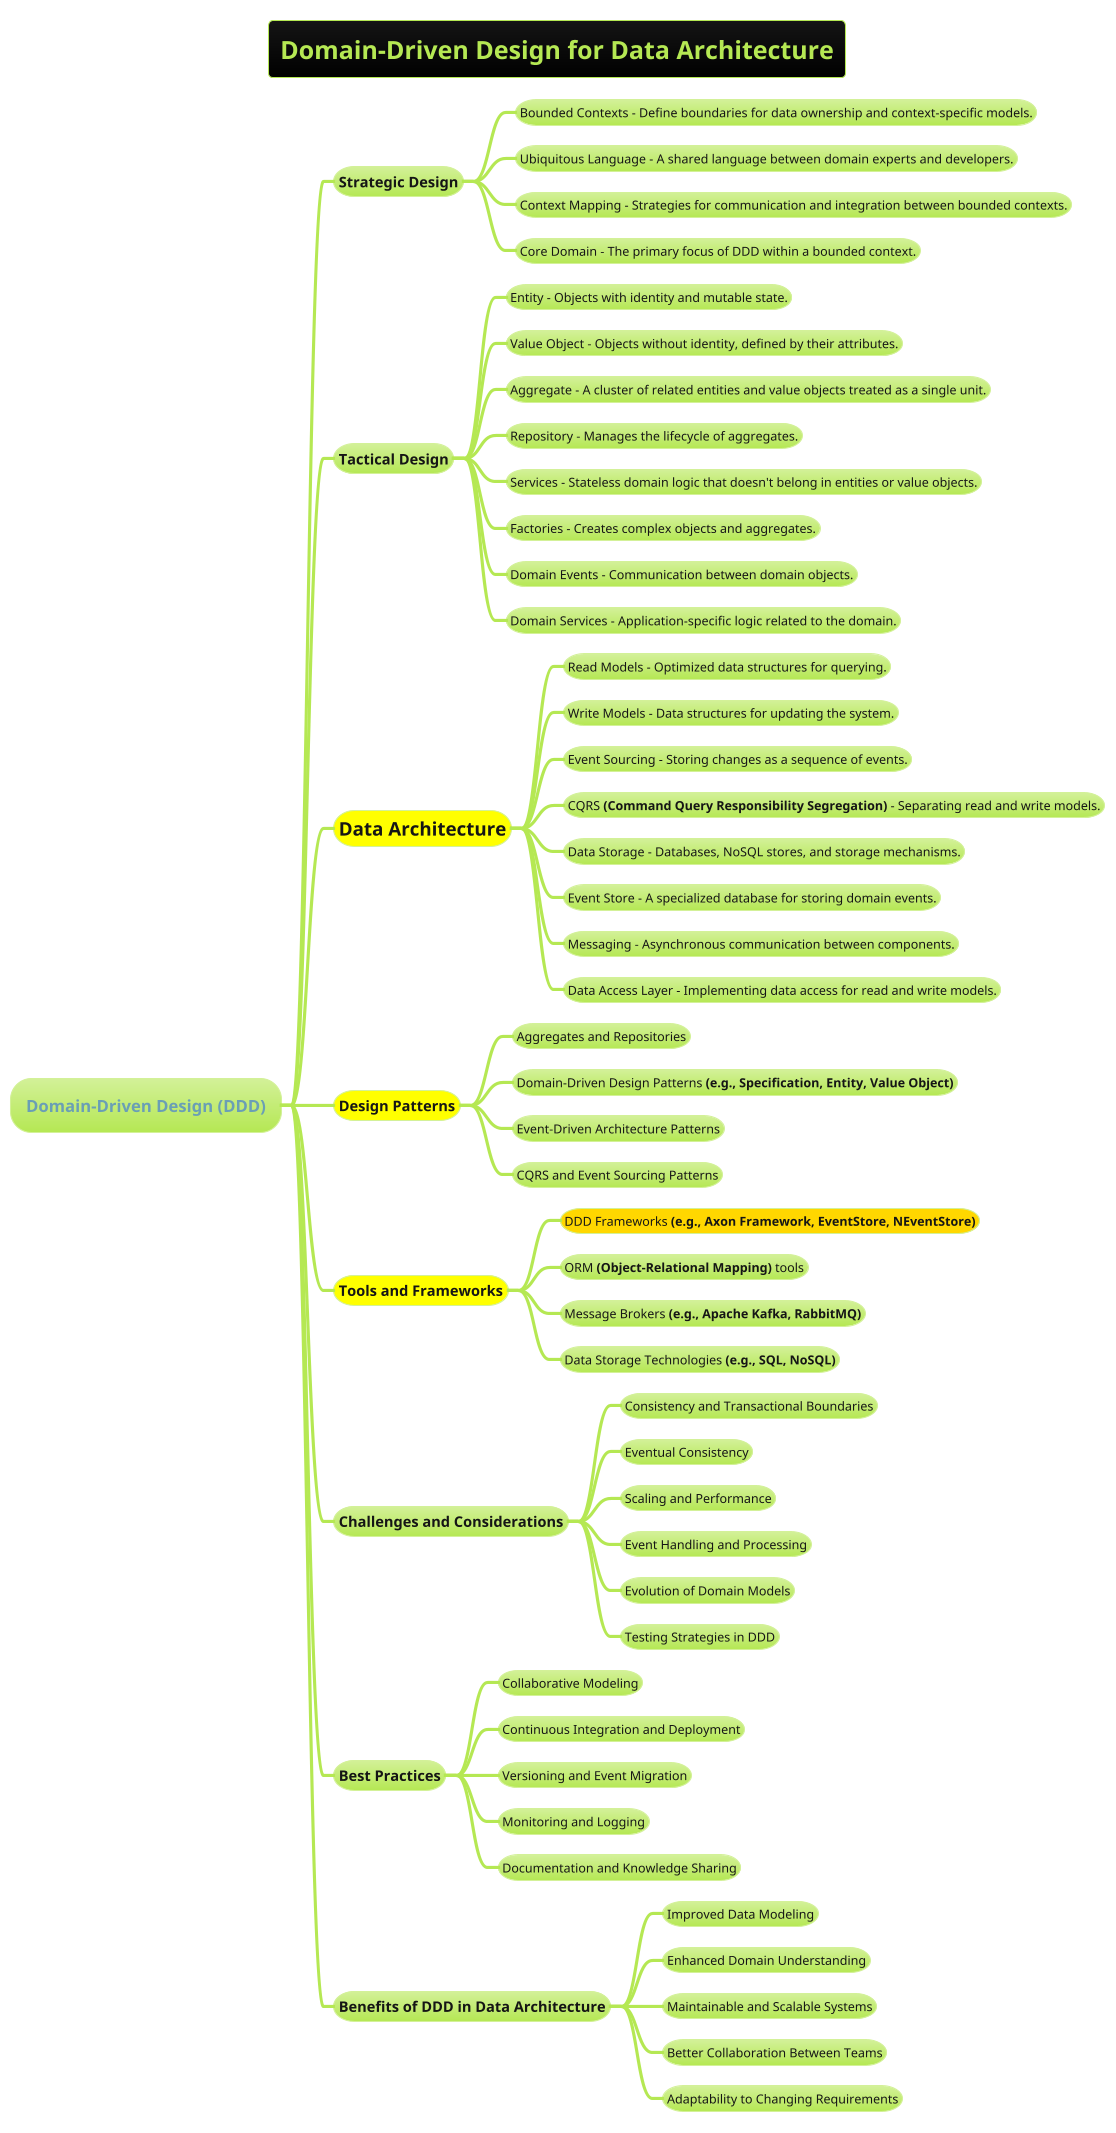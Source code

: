 @startmindmap
title =Domain-Driven Design for Data Architecture
!theme hacker

* Domain-Driven Design **(DDD)**
** Strategic Design
*** Bounded Contexts - Define boundaries for data ownership and context-specific models.
*** Ubiquitous Language - A shared language between domain experts and developers.
*** Context Mapping - Strategies for communication and integration between bounded contexts.
*** Core Domain - The primary focus of DDD within a bounded context.

** Tactical Design
*** Entity - Objects with identity and mutable state.
*** Value Object - Objects without identity, defined by their attributes.
*** Aggregate - A cluster of related entities and value objects treated as a single unit.
*** Repository - Manages the lifecycle of aggregates.
*** Services - Stateless domain logic that doesn't belong in entities or value objects.
*** Factories - Creates complex objects and aggregates.
*** Domain Events - Communication between domain objects.
*** Domain Services - Application-specific logic related to the domain.

**[#yellow] =Data Architecture
*** Read Models - Optimized data structures for querying.
*** Write Models - Data structures for updating the system.
*** Event Sourcing - Storing changes as a sequence of events.
*** CQRS **(Command Query Responsibility Segregation)** - Separating read and write models.
*** Data Storage - Databases, NoSQL stores, and storage mechanisms.
*** Event Store - A specialized database for storing domain events.
*** Messaging - Asynchronous communication between components.
*** Data Access Layer - Implementing data access for read and write models.

**[#yellow] Design Patterns
*** Aggregates and Repositories
*** Domain-Driven Design Patterns **(e.g., Specification, Entity, Value Object)**
*** Event-Driven Architecture Patterns
*** CQRS and Event Sourcing Patterns

**[#yellow] Tools and Frameworks
***[#gold] DDD Frameworks **(e.g., Axon Framework, EventStore, NEventStore)**
*** ORM **(Object-Relational Mapping)** tools
*** Message Brokers **(e.g., Apache Kafka, RabbitMQ)**
*** Data Storage Technologies **(e.g., SQL, NoSQL)**

** Challenges and Considerations
*** Consistency and Transactional Boundaries
*** Eventual Consistency
*** Scaling and Performance
*** Event Handling and Processing
*** Evolution of Domain Models
*** Testing Strategies in DDD

** Best Practices
*** Collaborative Modeling
*** Continuous Integration and Deployment
*** Versioning and Event Migration
*** Monitoring and Logging
*** Documentation and Knowledge Sharing

** Benefits of DDD in Data Architecture
*** Improved Data Modeling
*** Enhanced Domain Understanding
*** Maintainable and Scalable Systems
*** Better Collaboration Between Teams
*** Adaptability to Changing Requirements

@endmindmap
